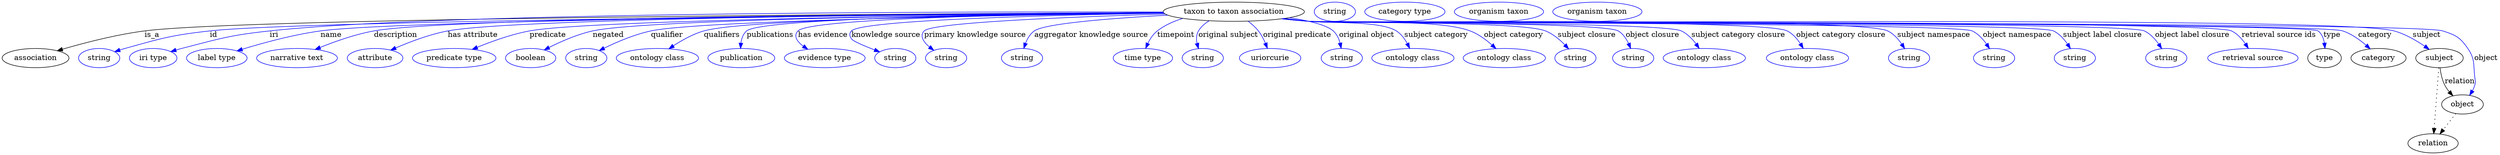 digraph {
	graph [bb="0,0,4665.4,283"];
	node [label="\N"];
	"taxon to taxon association"	[height=0.5,
		label="taxon to taxon association",
		pos="2301.4,265",
		width=3.665];
	association	[height=0.5,
		pos="62.394,178",
		width=1.7332];
	"taxon to taxon association" -> association	[label=is_a,
		lp="280.39,221.5",
		pos="e,102.91,191.77 2169.8,263.44 1749.2,261.42 453.82,253.27 266.39,229 213.11,222.1 153.58,206.58 112.65,194.65"];
	id	[color=blue,
		height=0.5,
		label=string,
		pos="181.39,178",
		width=1.0652];
	"taxon to taxon association" -> id	[color=blue,
		label=id,
		lp="395.39,221.5",
		pos="e,210.38,189.98 2170,263.01 1766.8,259.79 563.82,248.64 388.39,229 316.67,220.97 298.9,215.43 229.39,196 226.29,195.13 223.09,194.17 \
219.89,193.15",
		style=solid];
	iri	[color=blue,
		height=0.5,
		label="iri type",
		pos="282.39,178",
		width=1.2277];
	"taxon to taxon association" -> iri	[color=blue,
		label=iri,
		lp="507.39,221.5",
		pos="e,315.31,190.19 2169.2,264.5 1810.3,265.38 822.89,264.4 499.39,229 425.49,220.91 407.35,214.72 335.39,196 332.02,195.12 328.54,194.15 \
325.06,193.14",
		style=solid];
	name	[color=blue,
		height=0.5,
		label="label type",
		pos="401.39,178",
		width=1.5707];
	"taxon to taxon association" -> name	[color=blue,
		label=name,
		lp="614.39,221.5",
		pos="e,438.96,191.52 2170.1,263.07 1797.2,260.18 748.46,250.24 594.39,229 543.88,222.04 487.58,206.53 448.89,194.61",
		style=solid];
	description	[color=blue,
		height=0.5,
		label="narrative text",
		pos="551.39,178",
		width=2.0943];
	"taxon to taxon association" -> description	[color=blue,
		label=description,
		lp="734.89,221.5",
		pos="e,584.96,194.12 2169.8,263.5 1811.7,261.82 837.4,254.89 694.39,229 659.78,222.74 622.31,209.37 594.41,198.03",
		style=solid];
	"has attribute"	[color=blue,
		height=0.5,
		label=attribute,
		pos="696.39,178",
		width=1.4443];
	"taxon to taxon association" -> "has attribute"	[color=blue,
		label="has attribute",
		lp="879.39,221.5",
		pos="e,725.57,192.92 2169.9,263.33 1834,261.26 961.46,253.56 832.39,229 798.39,222.53 761.65,208.57 734.94,197.04",
		style=solid];
	predicate	[color=blue,
		height=0.5,
		label="predicate type",
		pos="844.39,178",
		width=2.1665];
	"taxon to taxon association" -> predicate	[color=blue,
		label=predicate,
		lp="1019.4,221.5",
		pos="e,878.04,194.32 2170.2,262.84 1860.1,259.78 1099.4,250.19 985.39,229 951.47,222.7 914.79,209.47 887.35,198.21",
		style=solid];
	negated	[color=blue,
		height=0.5,
		label=boolean,
		pos="987.39,178",
		width=1.2999];
	"taxon to taxon association" -> negated	[color=blue,
		label=negated,
		lp="1131.4,221.5",
		pos="e,1012.5,193.24 2170,262.98 1880.4,260.31 1204.1,251.72 1102.4,229 1073.9,222.65 1043.8,209.27 1021.5,197.94",
		style=solid];
	qualifier	[color=blue,
		height=0.5,
		label=string,
		pos="1090.4,178",
		width=1.0652];
	"taxon to taxon association" -> qualifier	[color=blue,
		label=qualifier,
		lp="1241.4,221.5",
		pos="e,1114.6,192.05 2170.7,262.43 1901.5,258.81 1302.8,248.66 1211.4,229 1180.5,222.36 1147.6,208.21 1123.8,196.65",
		style=solid];
	qualifiers	[color=blue,
		height=0.5,
		label="ontology class",
		pos="1223.4,178",
		width=2.1304];
	"taxon to taxon association" -> qualifiers	[color=blue,
		label=qualifiers,
		lp="1343.9,221.5",
		pos="e,1244.9,195.38 2170.3,262.88 1919.8,260.24 1390.8,251.98 1310.4,229 1290,223.18 1269.4,211.62 1253.4,201.08",
		style=solid];
	publications	[color=blue,
		height=0.5,
		label=publication,
		pos="1380.4,178",
		width=1.7332];
	"taxon to taxon association" -> publications	[color=blue,
		label=publications,
		lp="1434.4,221.5",
		pos="e,1378.9,196.02 2169.7,263.2 1924.4,261.11 1419.5,253.82 1390.4,229 1383.8,223.37 1380.8,214.71 1379.6,206.17",
		style=solid];
	"has evidence"	[color=blue,
		height=0.5,
		label="evidence type",
		pos="1536.4,178",
		width=2.0943];
	"taxon to taxon association" -> "has evidence"	[color=blue,
		label="has evidence",
		lp="1532.9,221.5",
		pos="e,1505,194.37 2170.1,263.05 1945.6,260.77 1509.6,253.24 1486.4,229 1477.2,219.42 1484.7,209.02 1496.4,200.2",
		style=solid];
	"knowledge source"	[color=blue,
		height=0.5,
		label=string,
		pos="1668.4,178",
		width=1.0652];
	"taxon to taxon association" -> "knowledge source"	[color=blue,
		label="knowledge source",
		lp="1650.9,221.5",
		pos="e,1639.1,189.71 2170.7,262.21 1969.8,258.8 1606.2,249.78 1586.4,229 1581.8,224.17 1582.7,219.56 1586.4,214 1589.1,209.87 1609.6,\
201.11 1629.5,193.39",
		style=solid];
	"primary knowledge source"	[color=blue,
		height=0.5,
		label=string,
		pos="1763.4,178",
		width=1.0652];
	"taxon to taxon association" -> "primary knowledge source"	[color=blue,
		label="primary knowledge source",
		lp="1817.4,221.5",
		pos="e,1740.4,192.58 2173.3,260.66 2007.5,255.7 1737.6,245.19 1722.4,229 1713.4,219.44 1721.2,208.17 1732.3,198.76",
		style=solid];
	"aggregator knowledge source"	[color=blue,
		height=0.5,
		label=string,
		pos="1905.4,178",
		width=1.0652];
	"taxon to taxon association" -> "aggregator knowledge source"	[color=blue,
		label="aggregator knowledge source",
		lp="2034.9,221.5",
		pos="e,1908.7,196.22 2178.2,258.52 2077.5,253.05 1948.7,243.36 1928.4,229 1920.6,223.46 1915.4,214.59 1911.9,205.85",
		style=solid];
	timepoint	[color=blue,
		height=0.5,
		label="time type",
		pos="2131.4,178",
		width=1.5346];
	"taxon to taxon association" -> timepoint	[color=blue,
		label=timepoint,
		lp="2193.4,221.5",
		pos="e,2136.6,196.25 2206.3,252.52 2189.2,247.3 2172.3,239.78 2158.4,229 2150.7,223.04 2144.9,214.23 2140.7,205.66",
		style=solid];
	"original subject"	[color=blue,
		height=0.5,
		label=string,
		pos="2243.4,178",
		width=1.0652];
	"taxon to taxon association" -> "original subject"	[color=blue,
		label="original subject",
		lp="2291.4,221.5",
		pos="e,2235.4,195.83 2255.2,247.95 2247.3,243.1 2240.1,236.89 2235.4,229 2231.2,222.01 2231.1,213.51 2232.7,205.53",
		style=solid];
	"original predicate"	[color=blue,
		height=0.5,
		label=uriorcurie,
		pos="2369.4,178",
		width=1.5887];
	"taxon to taxon association" -> "original predicate"	[color=blue,
		label="original predicate",
		lp="2419.9,221.5",
		pos="e,2364.2,196.38 2328.2,247.16 2335.1,241.95 2342.1,235.78 2347.4,229 2352.8,222.12 2357.2,213.69 2360.6,205.72",
		style=solid];
	"original object"	[color=blue,
		height=0.5,
		label=string,
		pos="2503.4,178",
		width=1.0652];
	"taxon to taxon association" -> "original object"	[color=blue,
		label="original object",
		lp="2549.9,221.5",
		pos="e,2502.3,196.25 2405.2,253.83 2440.5,248.44 2474.4,240.48 2487.4,229 2494,223.17 2497.9,214.61 2500.2,206.21",
		style=solid];
	"subject category"	[color=blue,
		height=0.5,
		label="ontology class",
		pos="2636.4,178",
		width=2.1304];
	"taxon to taxon association" -> "subject category"	[color=blue,
		label="subject category",
		lp="2679.9,221.5",
		pos="e,2630.3,196.28 2396.2,252.44 2411.6,250.59 2427.5,248.73 2442.4,247 2478.6,242.82 2574.6,248.45 2605.4,229 2614.2,223.42 2621,214.3 \
2625.9,205.37",
		style=solid];
	"object category"	[color=blue,
		height=0.5,
		label="ontology class",
		pos="2807.4,178",
		width=2.1304];
	"taxon to taxon association" -> "object category"	[color=blue,
		label="object category",
		lp="2824.9,221.5",
		pos="e,2791.8,195.7 2393.5,252.09 2409.7,250.21 2426.6,248.43 2442.4,247 2509.1,240.99 2680.7,252.7 2743.4,229 2758.5,223.3 2772.8,212.73 \
2784.1,202.77",
		style=solid];
	"subject closure"	[color=blue,
		height=0.5,
		label=string,
		pos="2940.4,178",
		width=1.0652];
	"taxon to taxon association" -> "subject closure"	[color=blue,
		label="subject closure",
		lp="2961.9,221.5",
		pos="e,2927.6,195.29 2392.7,251.92 2409.2,250.04 2426.3,248.3 2442.4,247 2491.4,243.06 2838.8,247.45 2884.4,229 2898.3,223.39 2910.9,\
212.76 2920.7,202.74",
		style=solid];
	"object closure"	[color=blue,
		height=0.5,
		label=string,
		pos="3048.4,178",
		width=1.0652];
	"taxon to taxon association" -> "object closure"	[color=blue,
		label="object closure",
		lp="3084.4,221.5",
		pos="e,3043.7,196.04 2391.9,251.88 2408.7,249.98 2426,248.24 2442.4,247 2474.4,244.57 2992.9,245.67 3020.4,229 3029.2,223.63 3035.5,214.39 \
3039.8,205.29",
		style=solid];
	"subject category closure"	[color=blue,
		height=0.5,
		label="ontology class",
		pos="3181.4,178",
		width=2.1304];
	"taxon to taxon association" -> "subject category closure"	[color=blue,
		label="subject category closure",
		lp="3244.9,221.5",
		pos="e,3171.8,196.26 2391.5,251.85 2408.4,249.94 2425.9,248.2 2442.4,247 2481,244.18 3103.5,245.59 3138.4,229 3149.5,223.74 3158.8,214.12 \
3165.9,204.71",
		style=solid];
	"object category closure"	[color=blue,
		height=0.5,
		label="ontology class",
		pos="3374.4,178",
		width=2.1304];
	"taxon to taxon association" -> "object category closure"	[color=blue,
		label="object category closure",
		lp="3436.9,221.5",
		pos="e,3366.4,196.23 2391.5,251.77 2408.4,249.87 2425.9,248.16 2442.4,247 2491.9,243.52 3292.1,251.52 3336.4,229 3346.7,223.76 3355,214.27 \
3361.2,204.96",
		style=solid];
	"subject namespace"	[color=blue,
		height=0.5,
		label=string,
		pos="3564.4,178",
		width=1.0652];
	"taxon to taxon association" -> "subject namespace"	[color=blue,
		label="subject namespace",
		lp="3610.4,221.5",
		pos="e,3556.1,195.78 2391.1,251.77 2408.1,249.85 2425.8,248.14 2442.4,247 2502.4,242.9 3470.4,255.49 3524.4,229 3535.2,223.67 3544.1,\
213.85 3550.7,204.32",
		style=solid];
	"object namespace"	[color=blue,
		height=0.5,
		label=string,
		pos="3723.4,178",
		width=1.0652];
	"taxon to taxon association" -> "object namespace"	[color=blue,
		label="object namespace",
		lp="3766.4,221.5",
		pos="e,3714.8,195.8 2391.1,251.74 2408.1,249.83 2425.8,248.12 2442.4,247 2476.8,244.69 3651.4,243.96 3682.4,229 3693.4,223.7 3702.4,213.88 \
3709.2,204.34",
		style=solid];
	"subject label closure"	[color=blue,
		height=0.5,
		label=string,
		pos="3874.4,178",
		width=1.0652];
	"taxon to taxon association" -> "subject label closure"	[color=blue,
		label="subject label closure",
		lp="3926.4,221.5",
		pos="e,3866.1,195.79 2391.1,251.72 2408.1,249.81 2425.8,248.11 2442.4,247 2481,244.43 3799.7,245.98 3834.4,229 3845.3,223.69 3854.1,213.88 \
3860.7,204.34",
		style=solid];
	"object label closure"	[color=blue,
		height=0.5,
		label=string,
		pos="4045.4,178",
		width=1.0652];
	"taxon to taxon association" -> "object label closure"	[color=blue,
		label="object label closure",
		lp="4093.9,221.5",
		pos="e,4036.8,195.81 2390.8,251.74 2407.9,249.82 2425.7,248.1 2442.4,247 2485.7,244.15 3965.3,247.79 4004.4,229 4015.4,223.72 4024.4,\
213.9 4031.2,204.36",
		style=solid];
	"retrieval source ids"	[color=blue,
		height=0.5,
		label="retrieval source",
		pos="4207.4,178",
		width=2.347];
	"taxon to taxon association" -> "retrieval source ids"	[color=blue,
		label="retrieval source ids",
		lp="4255.9,221.5",
		pos="e,4198.8,196.3 2390.8,251.73 2407.9,249.8 2425.7,248.09 2442.4,247 2490.2,243.88 4124.3,249.98 4167.4,229 4178.1,223.78 4186.9,214.17 \
4193.4,204.75",
		style=solid];
	type	[height=0.5,
		pos="4341.4,178",
		width=0.86659];
	"taxon to taxon association" -> type	[color=blue,
		label=type,
		lp="4355.4,221.5",
		pos="e,4342.2,196.19 2390.8,251.72 2407.9,249.79 2425.7,248.09 2442.4,247 2468.5,245.3 4308.9,245.32 4329.4,229 4336.2,223.54 4339.6,\
214.93 4341.2,206.37",
		style=solid];
	category	[height=0.5,
		pos="4442.4,178",
		width=1.4263];
	"taxon to taxon association" -> category	[color=blue,
		label=category,
		lp="4435.9,221.5",
		pos="e,4426.8,195.26 2390.8,251.71 2407.9,249.79 2425.7,248.08 2442.4,247 2496,243.53 4324.5,246.16 4375.4,229 4391.6,223.54 4407.1,212.51 \
4419.1,202.2",
		style=solid];
	subject	[height=0.5,
		pos="4556.4,178",
		width=1.2277];
	"taxon to taxon association" -> subject	[color=blue,
		label=subject,
		lp="4532.4,221.5",
		pos="e,4537.1,194.33 2390.8,251.71 2407.9,249.78 2425.7,248.08 2442.4,247 2554.9,239.74 4362.8,259.1 4471.4,229 4492.1,223.25 4513,211.09 \
4528.9,200.2",
		style=solid];
	object	[height=0.5,
		pos="4599.4,91",
		width=1.0832];
	"taxon to taxon association" -> object	[color=blue,
		label=object,
		lp="4643.4,178",
		pos="e,4612.8,108.09 2390.8,251.7 2407.9,249.78 2425.7,248.08 2442.4,247 2501.2,243.22 4506.3,246.98 4562.4,229 4586.7,221.21 4595,217.1 \
4609.4,196 4623.3,175.59 4619.5,166.51 4622.4,142 4623.2,135.38 4624.3,133.39 4622.4,127 4621.4,123.55 4619.9,120.13 4618.1,116.85",
		style=solid];
	association_type	[color=blue,
		height=0.5,
		label=string,
		pos="2489.4,265",
		width=1.0652];
	association_category	[color=blue,
		height=0.5,
		label="category type",
		pos="2620.4,265",
		width=2.0762];
	subject -> object	[label=relation,
		lp="4594.4,134.5",
		pos="e,4581.5,107.23 4557.5,159.55 4558.7,149.57 4561.2,137.07 4566.4,127 4568.6,122.68 4571.5,118.52 4574.7,114.66"];
	relation	[height=0.5,
		pos="4544.4,18",
		width=1.2999];
	subject -> relation	[pos="e,4545.7,36.188 4555.1,159.79 4553,132.48 4549,78.994 4546.5,46.38",
		style=dotted];
	"taxon to taxon association_subject"	[color=blue,
		height=0.5,
		label="organism taxon",
		pos="2796.4,265",
		width=2.3109];
	object -> relation	[pos="e,4557.2,35.54 4586.9,73.889 4580,64.939 4571.2,53.617 4563.4,43.584",
		style=dotted];
	"taxon to taxon association_object"	[color=blue,
		height=0.5,
		label="organism taxon",
		pos="2980.4,265",
		width=2.3109];
}
